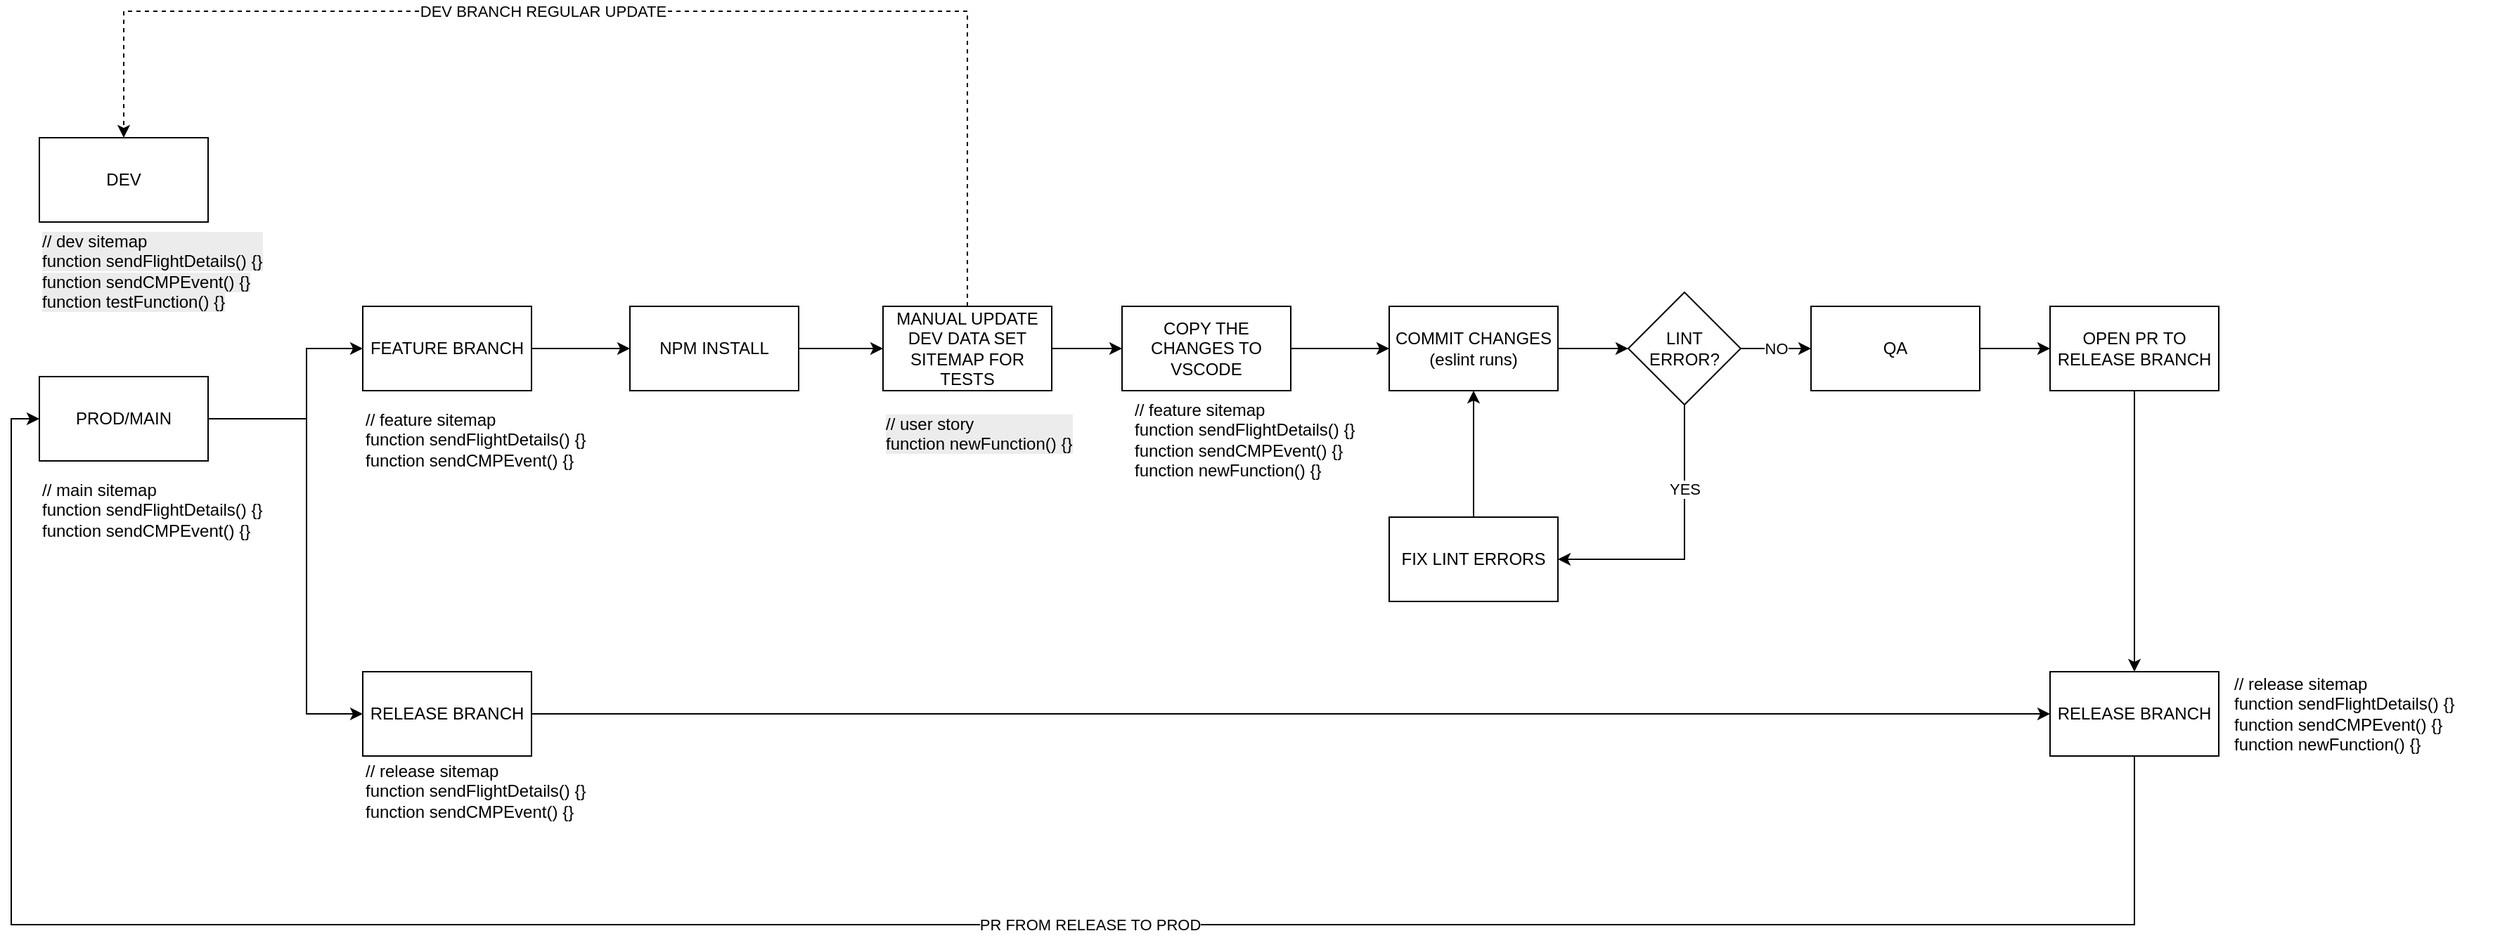 <mxfile version="27.1.6">
  <diagram name="Page-1" id="CInHX2HHdjlW0_jvGl4y">
    <mxGraphModel dx="2899" dy="1333" grid="1" gridSize="10" guides="1" tooltips="1" connect="1" arrows="1" fold="1" page="1" pageScale="1" pageWidth="827" pageHeight="1169" math="0" shadow="0">
      <root>
        <mxCell id="0" />
        <mxCell id="1" parent="0" />
        <mxCell id="9b5qS1_Qkax_UdxktYY2-1" value="DEV" style="rounded=0;whiteSpace=wrap;html=1;" vertex="1" parent="1">
          <mxGeometry x="-140" y="390" width="120" height="60" as="geometry" />
        </mxCell>
        <mxCell id="9b5qS1_Qkax_UdxktYY2-4" style="edgeStyle=orthogonalEdgeStyle;rounded=0;orthogonalLoop=1;jettySize=auto;html=1;" edge="1" parent="1" source="9b5qS1_Qkax_UdxktYY2-2" target="9b5qS1_Qkax_UdxktYY2-3">
          <mxGeometry relative="1" as="geometry">
            <Array as="points">
              <mxPoint x="50" y="590" />
              <mxPoint x="50" y="540" />
            </Array>
          </mxGeometry>
        </mxCell>
        <mxCell id="9b5qS1_Qkax_UdxktYY2-23" style="edgeStyle=orthogonalEdgeStyle;rounded=0;orthogonalLoop=1;jettySize=auto;html=1;entryX=0;entryY=0.5;entryDx=0;entryDy=0;" edge="1" parent="1" source="9b5qS1_Qkax_UdxktYY2-2" target="9b5qS1_Qkax_UdxktYY2-38">
          <mxGeometry relative="1" as="geometry">
            <Array as="points">
              <mxPoint x="50" y="590" />
              <mxPoint x="50" y="800" />
            </Array>
          </mxGeometry>
        </mxCell>
        <mxCell id="9b5qS1_Qkax_UdxktYY2-2" value="PROD/MAIN" style="rounded=0;whiteSpace=wrap;html=1;" vertex="1" parent="1">
          <mxGeometry x="-140" y="560" width="120" height="60" as="geometry" />
        </mxCell>
        <mxCell id="9b5qS1_Qkax_UdxktYY2-6" style="edgeStyle=orthogonalEdgeStyle;rounded=0;orthogonalLoop=1;jettySize=auto;html=1;entryX=0;entryY=0.5;entryDx=0;entryDy=0;" edge="1" parent="1" source="9b5qS1_Qkax_UdxktYY2-3" target="9b5qS1_Qkax_UdxktYY2-5">
          <mxGeometry relative="1" as="geometry" />
        </mxCell>
        <mxCell id="9b5qS1_Qkax_UdxktYY2-3" value="FEATURE BRANCH" style="rounded=0;whiteSpace=wrap;html=1;" vertex="1" parent="1">
          <mxGeometry x="90" y="510" width="120" height="60" as="geometry" />
        </mxCell>
        <mxCell id="9b5qS1_Qkax_UdxktYY2-8" style="edgeStyle=orthogonalEdgeStyle;rounded=0;orthogonalLoop=1;jettySize=auto;html=1;entryX=0;entryY=0.5;entryDx=0;entryDy=0;" edge="1" parent="1" source="9b5qS1_Qkax_UdxktYY2-5" target="9b5qS1_Qkax_UdxktYY2-9">
          <mxGeometry relative="1" as="geometry">
            <mxPoint x="470" y="540" as="targetPoint" />
          </mxGeometry>
        </mxCell>
        <mxCell id="9b5qS1_Qkax_UdxktYY2-5" value="NPM INSTALL" style="rounded=0;whiteSpace=wrap;html=1;" vertex="1" parent="1">
          <mxGeometry x="280" y="510" width="120" height="60" as="geometry" />
        </mxCell>
        <mxCell id="9b5qS1_Qkax_UdxktYY2-12" style="edgeStyle=orthogonalEdgeStyle;rounded=0;orthogonalLoop=1;jettySize=auto;html=1;entryX=0;entryY=0.5;entryDx=0;entryDy=0;" edge="1" parent="1" source="9b5qS1_Qkax_UdxktYY2-7" target="9b5qS1_Qkax_UdxktYY2-11">
          <mxGeometry relative="1" as="geometry" />
        </mxCell>
        <mxCell id="9b5qS1_Qkax_UdxktYY2-7" value="COPY THE CHANGES TO VSCODE" style="rounded=0;whiteSpace=wrap;html=1;" vertex="1" parent="1">
          <mxGeometry x="630" y="510" width="120" height="60" as="geometry" />
        </mxCell>
        <mxCell id="9b5qS1_Qkax_UdxktYY2-26" value="DEV BRANCH REGULAR UPDATE" style="edgeStyle=orthogonalEdgeStyle;rounded=0;orthogonalLoop=1;jettySize=auto;html=1;entryX=0.5;entryY=0;entryDx=0;entryDy=0;exitX=0.5;exitY=0;exitDx=0;exitDy=0;dashed=1;" edge="1" parent="1" source="9b5qS1_Qkax_UdxktYY2-9" target="9b5qS1_Qkax_UdxktYY2-1">
          <mxGeometry x="0.139" relative="1" as="geometry">
            <Array as="points">
              <mxPoint x="520" y="300" />
              <mxPoint x="-80" y="300" />
            </Array>
            <mxPoint as="offset" />
          </mxGeometry>
        </mxCell>
        <mxCell id="9b5qS1_Qkax_UdxktYY2-31" style="edgeStyle=orthogonalEdgeStyle;rounded=0;orthogonalLoop=1;jettySize=auto;html=1;entryX=0;entryY=0.5;entryDx=0;entryDy=0;" edge="1" parent="1" source="9b5qS1_Qkax_UdxktYY2-9" target="9b5qS1_Qkax_UdxktYY2-7">
          <mxGeometry relative="1" as="geometry" />
        </mxCell>
        <mxCell id="9b5qS1_Qkax_UdxktYY2-9" value="MANUAL UPDATE DEV DATA SET SITEMAP FOR TESTS" style="rounded=0;whiteSpace=wrap;html=1;" vertex="1" parent="1">
          <mxGeometry x="460" y="510" width="120" height="60" as="geometry" />
        </mxCell>
        <mxCell id="9b5qS1_Qkax_UdxktYY2-18" style="edgeStyle=orthogonalEdgeStyle;rounded=0;orthogonalLoop=1;jettySize=auto;html=1;entryX=0;entryY=0.5;entryDx=0;entryDy=0;" edge="1" parent="1" source="9b5qS1_Qkax_UdxktYY2-11" target="9b5qS1_Qkax_UdxktYY2-16">
          <mxGeometry relative="1" as="geometry" />
        </mxCell>
        <mxCell id="9b5qS1_Qkax_UdxktYY2-11" value="COMMIT CHANGES&lt;br&gt;(eslint runs)" style="rounded=0;whiteSpace=wrap;html=1;" vertex="1" parent="1">
          <mxGeometry x="820" y="510" width="120" height="60" as="geometry" />
        </mxCell>
        <mxCell id="9b5qS1_Qkax_UdxktYY2-19" style="edgeStyle=orthogonalEdgeStyle;rounded=0;orthogonalLoop=1;jettySize=auto;html=1;entryX=0.5;entryY=1;entryDx=0;entryDy=0;" edge="1" parent="1" source="9b5qS1_Qkax_UdxktYY2-13" target="9b5qS1_Qkax_UdxktYY2-11">
          <mxGeometry relative="1" as="geometry" />
        </mxCell>
        <mxCell id="9b5qS1_Qkax_UdxktYY2-13" value="FIX LINT ERRORS" style="rounded=0;whiteSpace=wrap;html=1;" vertex="1" parent="1">
          <mxGeometry x="820" y="660" width="120" height="60" as="geometry" />
        </mxCell>
        <mxCell id="9b5qS1_Qkax_UdxktYY2-17" value="YES" style="edgeStyle=orthogonalEdgeStyle;rounded=0;orthogonalLoop=1;jettySize=auto;html=1;entryX=1;entryY=0.5;entryDx=0;entryDy=0;exitX=0.5;exitY=1;exitDx=0;exitDy=0;" edge="1" parent="1" source="9b5qS1_Qkax_UdxktYY2-16" target="9b5qS1_Qkax_UdxktYY2-13">
          <mxGeometry x="-0.4" relative="1" as="geometry">
            <mxPoint as="offset" />
          </mxGeometry>
        </mxCell>
        <mxCell id="9b5qS1_Qkax_UdxktYY2-21" value="NO" style="edgeStyle=orthogonalEdgeStyle;rounded=0;orthogonalLoop=1;jettySize=auto;html=1;entryX=0;entryY=0.5;entryDx=0;entryDy=0;" edge="1" parent="1" source="9b5qS1_Qkax_UdxktYY2-16" target="9b5qS1_Qkax_UdxktYY2-44">
          <mxGeometry relative="1" as="geometry" />
        </mxCell>
        <mxCell id="9b5qS1_Qkax_UdxktYY2-16" value="LINT ERROR?" style="rhombus;whiteSpace=wrap;html=1;" vertex="1" parent="1">
          <mxGeometry x="990" y="500" width="80" height="80" as="geometry" />
        </mxCell>
        <mxCell id="9b5qS1_Qkax_UdxktYY2-24" style="edgeStyle=orthogonalEdgeStyle;rounded=0;orthogonalLoop=1;jettySize=auto;html=1;entryX=0.5;entryY=0;entryDx=0;entryDy=0;" edge="1" parent="1" source="9b5qS1_Qkax_UdxktYY2-20" target="9b5qS1_Qkax_UdxktYY2-22">
          <mxGeometry relative="1" as="geometry" />
        </mxCell>
        <mxCell id="9b5qS1_Qkax_UdxktYY2-20" value="OPEN PR TO RELEASE BRANCH" style="rounded=0;whiteSpace=wrap;html=1;" vertex="1" parent="1">
          <mxGeometry x="1290" y="510" width="120" height="60" as="geometry" />
        </mxCell>
        <mxCell id="9b5qS1_Qkax_UdxktYY2-43" value="PR FROM RELEASE TO PROD" style="edgeStyle=orthogonalEdgeStyle;rounded=0;orthogonalLoop=1;jettySize=auto;html=1;entryX=0;entryY=0.5;entryDx=0;entryDy=0;" edge="1" parent="1" source="9b5qS1_Qkax_UdxktYY2-22" target="9b5qS1_Qkax_UdxktYY2-2">
          <mxGeometry x="-0.141" relative="1" as="geometry">
            <Array as="points">
              <mxPoint x="1350" y="950" />
              <mxPoint x="-160" y="950" />
              <mxPoint x="-160" y="590" />
            </Array>
            <mxPoint as="offset" />
          </mxGeometry>
        </mxCell>
        <mxCell id="9b5qS1_Qkax_UdxktYY2-22" value="RELEASE BRANCH" style="rounded=0;whiteSpace=wrap;html=1;" vertex="1" parent="1">
          <mxGeometry x="1290" y="770" width="120" height="60" as="geometry" />
        </mxCell>
        <mxCell id="9b5qS1_Qkax_UdxktYY2-32" value="&lt;div&gt;// main sitemap&lt;/div&gt;function sendFlightDetails() {}&lt;br&gt;function sendCMPEvent() {}" style="text;html=1;align=left;verticalAlign=middle;whiteSpace=wrap;rounded=0;" vertex="1" parent="1">
          <mxGeometry x="-140" y="640" width="190" height="30" as="geometry" />
        </mxCell>
        <mxCell id="9b5qS1_Qkax_UdxktYY2-33" value="&lt;div style=&quot;forced-color-adjust: none; color: rgb(0, 0, 0); font-family: Helvetica; font-size: 12px; font-style: normal; font-variant-ligatures: normal; font-variant-caps: normal; font-weight: 400; letter-spacing: normal; orphans: 2; text-align: left; text-indent: 0px; text-transform: none; widows: 2; word-spacing: 0px; -webkit-text-stroke-width: 0px; white-space: normal; background-color: rgb(236, 236, 236); text-decoration-thickness: initial; text-decoration-style: initial; text-decoration-color: initial;&quot;&gt;// dev sitemap&lt;/div&gt;&lt;span style=&quot;color: rgb(0, 0, 0); font-family: Helvetica; font-size: 12px; font-style: normal; font-variant-ligatures: normal; font-variant-caps: normal; font-weight: 400; letter-spacing: normal; orphans: 2; text-align: left; text-indent: 0px; text-transform: none; widows: 2; word-spacing: 0px; -webkit-text-stroke-width: 0px; white-space: normal; background-color: rgb(236, 236, 236); text-decoration-thickness: initial; text-decoration-style: initial; text-decoration-color: initial; float: none; display: inline !important;&quot;&gt;function sendFlightDetails() {}&lt;/span&gt;&lt;br style=&quot;forced-color-adjust: none; color: rgb(0, 0, 0); font-family: Helvetica; font-size: 12px; font-style: normal; font-variant-ligatures: normal; font-variant-caps: normal; font-weight: 400; letter-spacing: normal; orphans: 2; text-align: left; text-indent: 0px; text-transform: none; widows: 2; word-spacing: 0px; -webkit-text-stroke-width: 0px; white-space: normal; background-color: rgb(236, 236, 236); text-decoration-thickness: initial; text-decoration-style: initial; text-decoration-color: initial;&quot;&gt;&lt;span style=&quot;color: rgb(0, 0, 0); font-family: Helvetica; font-size: 12px; font-style: normal; font-variant-ligatures: normal; font-variant-caps: normal; font-weight: 400; letter-spacing: normal; orphans: 2; text-align: left; text-indent: 0px; text-transform: none; widows: 2; word-spacing: 0px; -webkit-text-stroke-width: 0px; white-space: normal; background-color: rgb(236, 236, 236); text-decoration-thickness: initial; text-decoration-style: initial; text-decoration-color: initial; float: none; display: inline !important;&quot;&gt;function sendCMPEvent() {}&lt;/span&gt;&lt;div&gt;&lt;span style=&quot;color: rgb(0, 0, 0); font-family: Helvetica; font-size: 12px; font-style: normal; font-variant-ligatures: normal; font-variant-caps: normal; font-weight: 400; letter-spacing: normal; orphans: 2; text-align: left; text-indent: 0px; text-transform: none; widows: 2; word-spacing: 0px; -webkit-text-stroke-width: 0px; white-space: normal; background-color: rgb(236, 236, 236); text-decoration-thickness: initial; text-decoration-style: initial; text-decoration-color: initial; float: none; display: inline !important;&quot;&gt;function testFunction() {}&lt;/span&gt;&lt;/div&gt;" style="text;whiteSpace=wrap;html=1;" vertex="1" parent="1">
          <mxGeometry x="-140" y="450" width="190" height="70" as="geometry" />
        </mxCell>
        <mxCell id="9b5qS1_Qkax_UdxktYY2-34" value="&lt;div style=&quot;forced-color-adjust: none; color: rgb(0, 0, 0); font-family: Helvetica; font-size: 12px; font-style: normal; font-variant-ligatures: normal; font-variant-caps: normal; font-weight: 400; letter-spacing: normal; orphans: 2; text-align: left; text-indent: 0px; text-transform: none; widows: 2; word-spacing: 0px; -webkit-text-stroke-width: 0px; white-space: normal; background-color: rgb(236, 236, 236); text-decoration-thickness: initial; text-decoration-style: initial; text-decoration-color: initial;&quot;&gt;// user story&lt;/div&gt;&lt;div&gt;&lt;span style=&quot;color: rgb(0, 0, 0); font-family: Helvetica; font-size: 12px; font-style: normal; font-variant-ligatures: normal; font-variant-caps: normal; font-weight: 400; letter-spacing: normal; orphans: 2; text-align: left; text-indent: 0px; text-transform: none; widows: 2; word-spacing: 0px; -webkit-text-stroke-width: 0px; white-space: normal; background-color: rgb(236, 236, 236); text-decoration-thickness: initial; text-decoration-style: initial; text-decoration-color: initial; float: none; display: inline !important;&quot;&gt;function newFunction() {}&lt;/span&gt;&lt;/div&gt;" style="text;whiteSpace=wrap;html=1;" vertex="1" parent="1">
          <mxGeometry x="460" y="580" width="140" height="70" as="geometry" />
        </mxCell>
        <mxCell id="9b5qS1_Qkax_UdxktYY2-35" value="&lt;div&gt;// feature sitemap&lt;/div&gt;function sendFlightDetails() {}&lt;br&gt;function sendCMPEvent() {}" style="text;html=1;align=left;verticalAlign=middle;whiteSpace=wrap;rounded=0;" vertex="1" parent="1">
          <mxGeometry x="90" y="590" width="190" height="30" as="geometry" />
        </mxCell>
        <mxCell id="9b5qS1_Qkax_UdxktYY2-36" value="&lt;div&gt;// feature sitemap&lt;/div&gt;function sendFlightDetails() {}&lt;br&gt;function sendCMPEvent() {}&lt;div&gt;function newFunction() {}&lt;/div&gt;" style="text;html=1;align=left;verticalAlign=middle;whiteSpace=wrap;rounded=0;" vertex="1" parent="1">
          <mxGeometry x="637" y="590" width="190" height="30" as="geometry" />
        </mxCell>
        <mxCell id="9b5qS1_Qkax_UdxktYY2-37" value="&lt;div&gt;// release sitemap&lt;/div&gt;function sendFlightDetails() {}&lt;br&gt;function sendCMPEvent() {}&lt;div&gt;function newFunction() {}&lt;/div&gt;" style="text;html=1;align=left;verticalAlign=middle;whiteSpace=wrap;rounded=0;" vertex="1" parent="1">
          <mxGeometry x="1419" y="785" width="190" height="30" as="geometry" />
        </mxCell>
        <mxCell id="9b5qS1_Qkax_UdxktYY2-39" style="edgeStyle=orthogonalEdgeStyle;rounded=0;orthogonalLoop=1;jettySize=auto;html=1;entryX=0;entryY=0.5;entryDx=0;entryDy=0;" edge="1" parent="1" source="9b5qS1_Qkax_UdxktYY2-38" target="9b5qS1_Qkax_UdxktYY2-22">
          <mxGeometry relative="1" as="geometry" />
        </mxCell>
        <mxCell id="9b5qS1_Qkax_UdxktYY2-38" value="RELEASE BRANCH" style="rounded=0;whiteSpace=wrap;html=1;" vertex="1" parent="1">
          <mxGeometry x="90" y="770" width="120" height="60" as="geometry" />
        </mxCell>
        <mxCell id="9b5qS1_Qkax_UdxktYY2-40" value="&lt;div&gt;// release sitemap&lt;/div&gt;function sendFlightDetails() {}&lt;br&gt;function sendCMPEvent() {}" style="text;html=1;align=left;verticalAlign=middle;whiteSpace=wrap;rounded=0;" vertex="1" parent="1">
          <mxGeometry x="90" y="840" width="190" height="30" as="geometry" />
        </mxCell>
        <mxCell id="9b5qS1_Qkax_UdxktYY2-47" style="edgeStyle=orthogonalEdgeStyle;rounded=0;orthogonalLoop=1;jettySize=auto;html=1;" edge="1" parent="1" source="9b5qS1_Qkax_UdxktYY2-44" target="9b5qS1_Qkax_UdxktYY2-20">
          <mxGeometry relative="1" as="geometry" />
        </mxCell>
        <mxCell id="9b5qS1_Qkax_UdxktYY2-44" value="QA" style="rounded=0;whiteSpace=wrap;html=1;" vertex="1" parent="1">
          <mxGeometry x="1120" y="510" width="120" height="60" as="geometry" />
        </mxCell>
      </root>
    </mxGraphModel>
  </diagram>
</mxfile>
